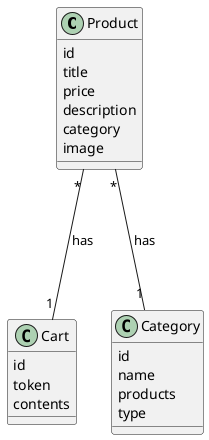 @startuml

class Product {
  id
  title
  price
  description
  category
  image
}

class Cart {
  id
  token
  contents
}

class Category {
  id
  name
  products
  type
}

Product "*" --- "1" Cart : "has"

Product "*" --- "1" Category : "has"

@enduml
